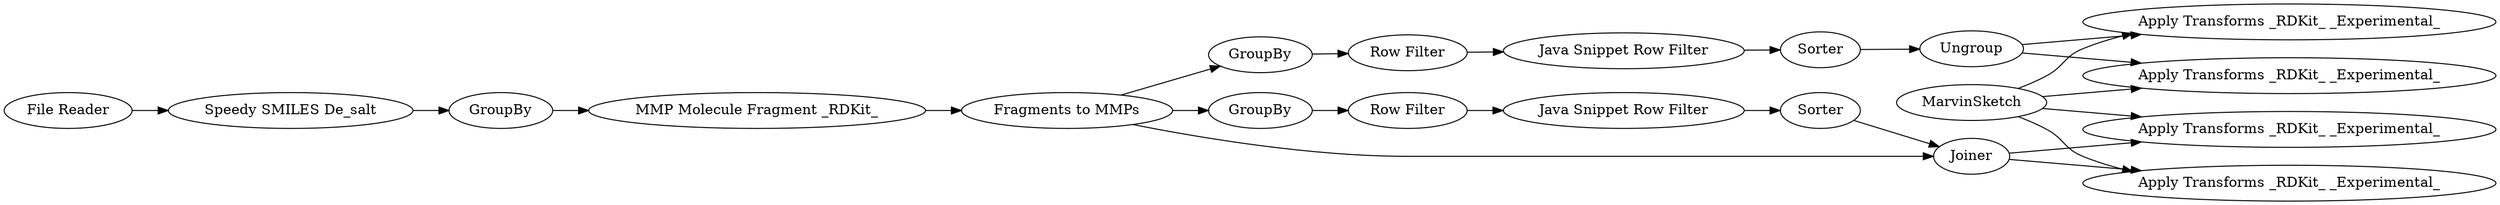 digraph {
	1 [label="File Reader"]
	2 [label="MMP Molecule Fragment _RDKit_"]
	3 [label=GroupBy]
	4 [label="Speedy SMILES De_salt"]
	5 [label="Fragments to MMPs"]
	6 [label=GroupBy]
	7 [label="Row Filter"]
	8 [label="Java Snippet Row Filter"]
	9 [label=Sorter]
	10 [label="Apply Transforms _RDKit_ _Experimental_"]
	11 [label=MarvinSketch]
	12 [label=Ungroup]
	13 [label="Apply Transforms _RDKit_ _Experimental_"]
	14 [label=GroupBy]
	15 [label="Row Filter"]
	16 [label="Java Snippet Row Filter"]
	17 [label=Sorter]
	18 [label=Joiner]
	19 [label="Apply Transforms _RDKit_ _Experimental_"]
	20 [label="Apply Transforms _RDKit_ _Experimental_"]
	1 -> 4
	2 -> 5
	3 -> 2
	4 -> 3
	5 -> 6
	5 -> 14
	5 -> 18
	6 -> 7
	7 -> 8
	8 -> 9
	9 -> 12
	11 -> 10
	11 -> 13
	11 -> 19
	11 -> 20
	12 -> 13
	12 -> 10
	14 -> 15
	15 -> 16
	16 -> 17
	17 -> 18
	18 -> 19
	18 -> 20
	rankdir=LR
}
